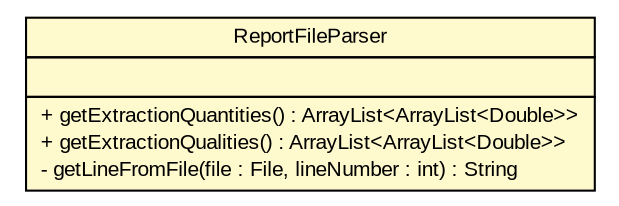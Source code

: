 #!/usr/local/bin/dot
#
# Class diagram 
# Generated by UMLGraph version 5.2 (http://www.umlgraph.org/)
#

digraph G {
	edge [fontname="arial",fontsize=10,labelfontname="arial",labelfontsize=10];
	node [fontname="arial",fontsize=10,shape=plaintext];
	nodesep=0.25;
	ranksep=0.5;
	// tud.iir.reporting.ReportFileParser
	c52051 [label=<<table title="tud.iir.reporting.ReportFileParser" border="0" cellborder="1" cellspacing="0" cellpadding="2" port="p" bgcolor="lemonChiffon" href="./ReportFileParser.html">
		<tr><td><table border="0" cellspacing="0" cellpadding="1">
<tr><td align="center" balign="center"> ReportFileParser </td></tr>
		</table></td></tr>
		<tr><td><table border="0" cellspacing="0" cellpadding="1">
<tr><td align="left" balign="left">  </td></tr>
		</table></td></tr>
		<tr><td><table border="0" cellspacing="0" cellpadding="1">
<tr><td align="left" balign="left"> + getExtractionQuantities() : ArrayList&lt;ArrayList&lt;Double&gt;&gt; </td></tr>
<tr><td align="left" balign="left"> + getExtractionQualities() : ArrayList&lt;ArrayList&lt;Double&gt;&gt; </td></tr>
<tr><td align="left" balign="left"> - getLineFromFile(file : File, lineNumber : int) : String </td></tr>
		</table></td></tr>
		</table>>, fontname="arial", fontcolor="black", fontsize=10.0];
}

